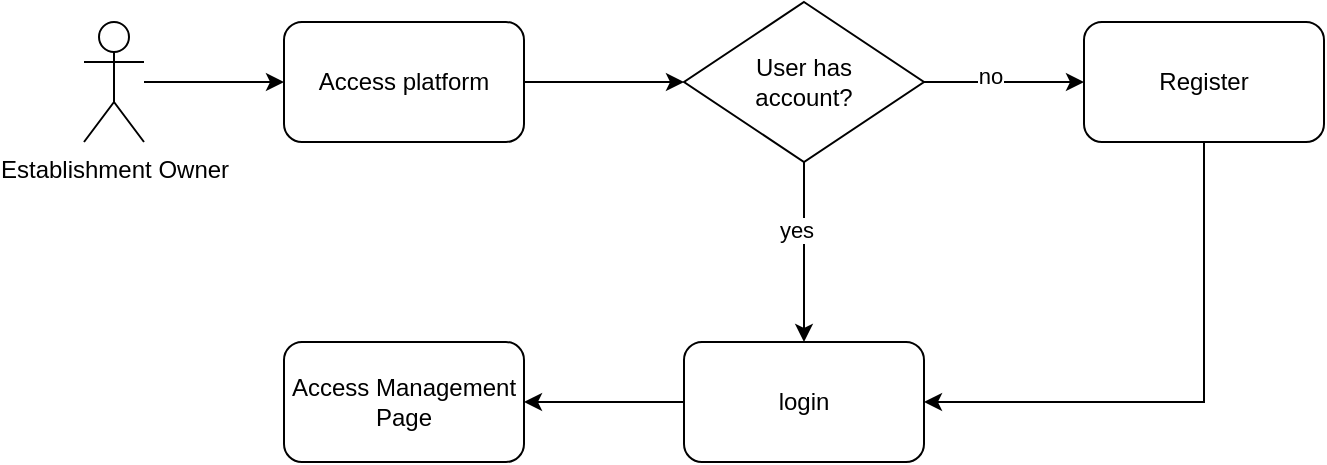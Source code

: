 <mxfile version="22.1.18" type="device">
  <diagram name="Page-1" id="v39AryzPhel--86jx9Df">
    <mxGraphModel dx="1434" dy="847" grid="1" gridSize="10" guides="1" tooltips="1" connect="1" arrows="1" fold="1" page="1" pageScale="1" pageWidth="850" pageHeight="1100" math="0" shadow="0">
      <root>
        <mxCell id="0" />
        <mxCell id="1" parent="0" />
        <mxCell id="YyPM19EGk28Viyh7vD1m-35" value="" style="edgeStyle=orthogonalEdgeStyle;rounded=0;orthogonalLoop=1;jettySize=auto;html=1;" edge="1" parent="1" source="LhTm-JxjbF8HW0whLVFu-1">
          <mxGeometry relative="1" as="geometry">
            <mxPoint x="200" y="60" as="targetPoint" />
          </mxGeometry>
        </mxCell>
        <mxCell id="LhTm-JxjbF8HW0whLVFu-1" value="Establishment Owner" style="shape=umlActor;verticalLabelPosition=bottom;verticalAlign=top;html=1;outlineConnect=0;" parent="1" vertex="1">
          <mxGeometry x="100" y="30" width="30" height="60" as="geometry" />
        </mxCell>
        <mxCell id="YyPM19EGk28Viyh7vD1m-37" value="" style="edgeStyle=orthogonalEdgeStyle;rounded=0;orthogonalLoop=1;jettySize=auto;html=1;" edge="1" parent="1">
          <mxGeometry relative="1" as="geometry">
            <mxPoint x="320" y="60" as="sourcePoint" />
            <mxPoint x="400" y="60" as="targetPoint" />
          </mxGeometry>
        </mxCell>
        <mxCell id="YyPM19EGk28Viyh7vD1m-41" value="" style="edgeStyle=orthogonalEdgeStyle;rounded=0;orthogonalLoop=1;jettySize=auto;html=1;" edge="1" parent="1" source="YyPM19EGk28Viyh7vD1m-39" target="YyPM19EGk28Viyh7vD1m-40">
          <mxGeometry relative="1" as="geometry" />
        </mxCell>
        <mxCell id="YyPM19EGk28Viyh7vD1m-43" value="no" style="edgeLabel;html=1;align=center;verticalAlign=middle;resizable=0;points=[];" vertex="1" connectable="0" parent="YyPM19EGk28Viyh7vD1m-41">
          <mxGeometry x="-0.175" y="3" relative="1" as="geometry">
            <mxPoint as="offset" />
          </mxGeometry>
        </mxCell>
        <mxCell id="YyPM19EGk28Viyh7vD1m-47" value="" style="edgeStyle=orthogonalEdgeStyle;rounded=0;orthogonalLoop=1;jettySize=auto;html=1;" edge="1" parent="1" source="YyPM19EGk28Viyh7vD1m-39" target="YyPM19EGk28Viyh7vD1m-46">
          <mxGeometry relative="1" as="geometry" />
        </mxCell>
        <mxCell id="YyPM19EGk28Viyh7vD1m-48" value="yes" style="edgeLabel;html=1;align=center;verticalAlign=middle;resizable=0;points=[];" vertex="1" connectable="0" parent="YyPM19EGk28Viyh7vD1m-47">
          <mxGeometry x="-0.244" y="-4" relative="1" as="geometry">
            <mxPoint as="offset" />
          </mxGeometry>
        </mxCell>
        <mxCell id="YyPM19EGk28Viyh7vD1m-39" value="User has &lt;br&gt;account?" style="rhombus;whiteSpace=wrap;html=1;" vertex="1" parent="1">
          <mxGeometry x="400" y="20" width="120" height="80" as="geometry" />
        </mxCell>
        <mxCell id="YyPM19EGk28Viyh7vD1m-49" style="edgeStyle=orthogonalEdgeStyle;rounded=0;orthogonalLoop=1;jettySize=auto;html=1;exitX=0.5;exitY=1;exitDx=0;exitDy=0;entryX=1;entryY=0.5;entryDx=0;entryDy=0;" edge="1" parent="1" source="YyPM19EGk28Viyh7vD1m-40" target="YyPM19EGk28Viyh7vD1m-46">
          <mxGeometry relative="1" as="geometry" />
        </mxCell>
        <mxCell id="YyPM19EGk28Viyh7vD1m-40" value="Register" style="rounded=1;whiteSpace=wrap;html=1;" vertex="1" parent="1">
          <mxGeometry x="600" y="30" width="120" height="60" as="geometry" />
        </mxCell>
        <mxCell id="YyPM19EGk28Viyh7vD1m-42" value="Access platform" style="rounded=1;whiteSpace=wrap;html=1;" vertex="1" parent="1">
          <mxGeometry x="200" y="30" width="120" height="60" as="geometry" />
        </mxCell>
        <mxCell id="YyPM19EGk28Viyh7vD1m-51" value="" style="edgeStyle=orthogonalEdgeStyle;rounded=0;orthogonalLoop=1;jettySize=auto;html=1;" edge="1" parent="1" source="YyPM19EGk28Viyh7vD1m-46" target="YyPM19EGk28Viyh7vD1m-50">
          <mxGeometry relative="1" as="geometry" />
        </mxCell>
        <mxCell id="YyPM19EGk28Viyh7vD1m-46" value="login" style="rounded=1;whiteSpace=wrap;html=1;" vertex="1" parent="1">
          <mxGeometry x="400" y="190" width="120" height="60" as="geometry" />
        </mxCell>
        <mxCell id="YyPM19EGk28Viyh7vD1m-50" value="Access Management Page" style="whiteSpace=wrap;html=1;rounded=1;" vertex="1" parent="1">
          <mxGeometry x="200" y="190" width="120" height="60" as="geometry" />
        </mxCell>
      </root>
    </mxGraphModel>
  </diagram>
</mxfile>
